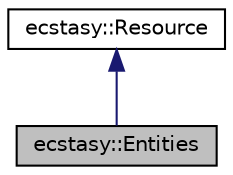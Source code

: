 digraph "ecstasy::Entities"
{
 // LATEX_PDF_SIZE
  edge [fontname="Helvetica",fontsize="10",labelfontname="Helvetica",labelfontsize="10"];
  node [fontname="Helvetica",fontsize="10",shape=record];
  Node1 [label="ecstasy::Entities",height=0.2,width=0.4,color="black", fillcolor="grey75", style="filled", fontcolor="black",tooltip="Resource holding all the Registry entities."];
  Node2 -> Node1 [dir="back",color="midnightblue",fontsize="10",style="solid",fontname="Helvetica"];
  Node2 [label="ecstasy::Resource",height=0.2,width=0.4,color="black", fillcolor="white", style="filled",URL="$classecstasy_1_1_resource.html",tooltip="Base class of all registry resources."];
}
